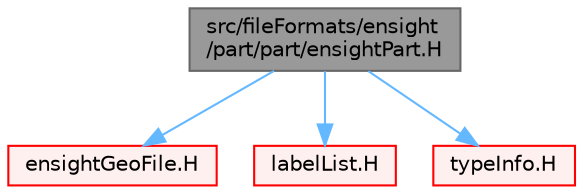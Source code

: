 digraph "src/fileFormats/ensight/part/part/ensightPart.H"
{
 // LATEX_PDF_SIZE
  bgcolor="transparent";
  edge [fontname=Helvetica,fontsize=10,labelfontname=Helvetica,labelfontsize=10];
  node [fontname=Helvetica,fontsize=10,shape=box,height=0.2,width=0.4];
  Node1 [id="Node000001",label="src/fileFormats/ensight\l/part/part/ensightPart.H",height=0.2,width=0.4,color="gray40", fillcolor="grey60", style="filled", fontcolor="black",tooltip=" "];
  Node1 -> Node2 [id="edge1_Node000001_Node000002",color="steelblue1",style="solid",tooltip=" "];
  Node2 [id="Node000002",label="ensightGeoFile.H",height=0.2,width=0.4,color="red", fillcolor="#FFF0F0", style="filled",URL="$ensightGeoFile_8H.html",tooltip=" "];
  Node1 -> Node103 [id="edge2_Node000001_Node000103",color="steelblue1",style="solid",tooltip=" "];
  Node103 [id="Node000103",label="labelList.H",height=0.2,width=0.4,color="red", fillcolor="#FFF0F0", style="filled",URL="$labelList_8H.html",tooltip=" "];
  Node1 -> Node117 [id="edge3_Node000001_Node000117",color="steelblue1",style="solid",tooltip=" "];
  Node117 [id="Node000117",label="typeInfo.H",height=0.2,width=0.4,color="red", fillcolor="#FFF0F0", style="filled",URL="$typeInfo_8H.html",tooltip=" "];
}
